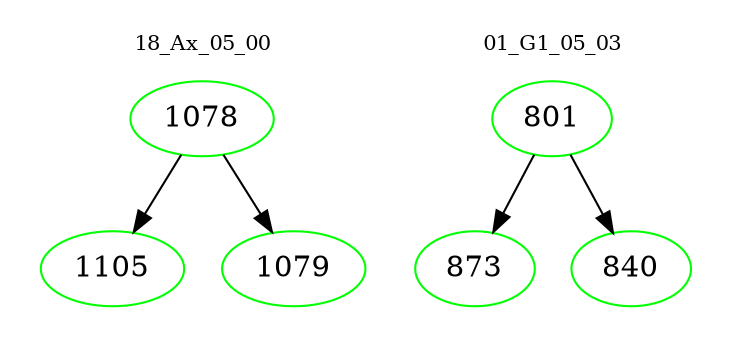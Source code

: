 digraph{
subgraph cluster_0 {
color = white
label = "18_Ax_05_00";
fontsize=10;
T0_1078 [label="1078", color="green"]
T0_1078 -> T0_1105 [color="black"]
T0_1105 [label="1105", color="green"]
T0_1078 -> T0_1079 [color="black"]
T0_1079 [label="1079", color="green"]
}
subgraph cluster_1 {
color = white
label = "01_G1_05_03";
fontsize=10;
T1_801 [label="801", color="green"]
T1_801 -> T1_873 [color="black"]
T1_873 [label="873", color="green"]
T1_801 -> T1_840 [color="black"]
T1_840 [label="840", color="green"]
}
}
